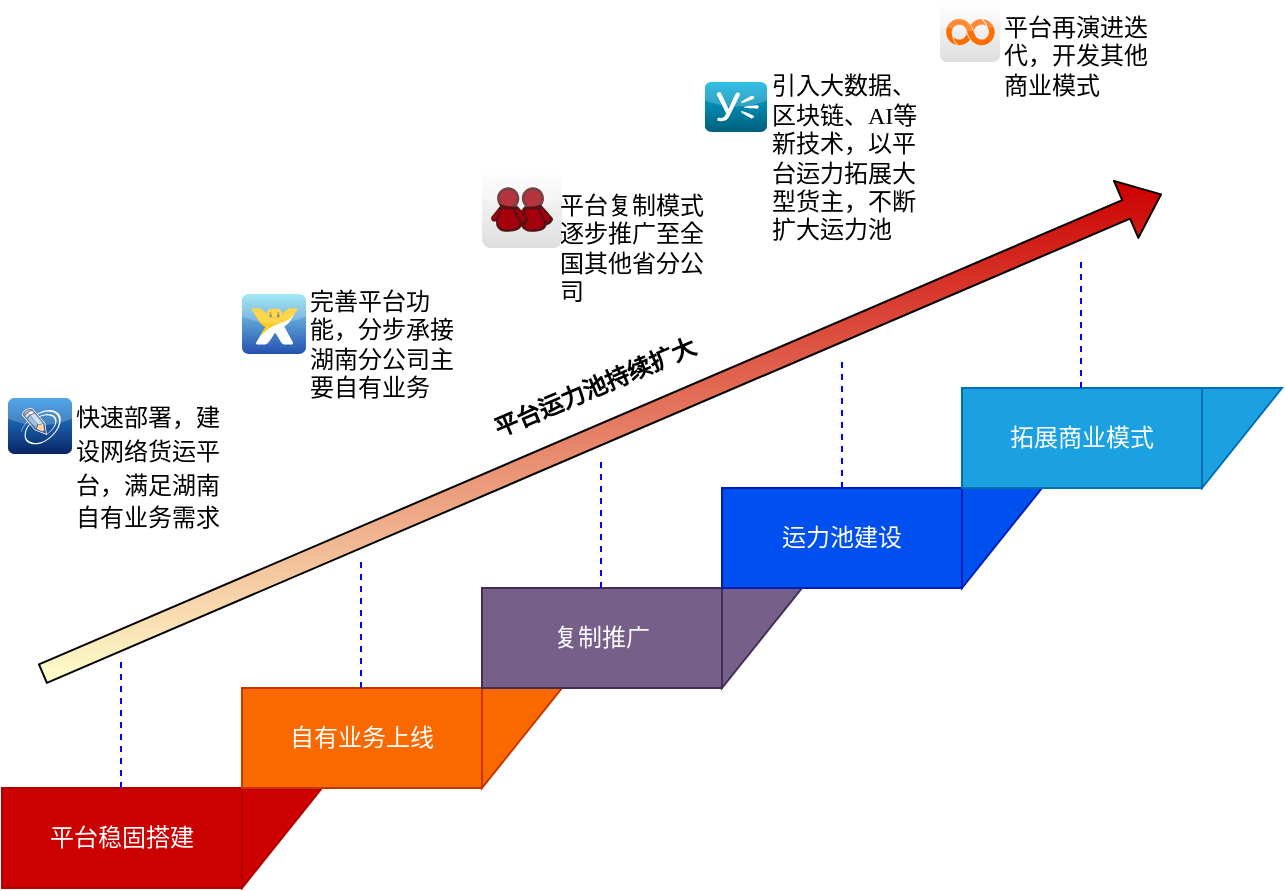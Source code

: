 <mxfile version="12.3.8" type="github" pages="1">
  <diagram id="AUFRNIZMDpevhwHJq7A-" name="第 1 页">
    <mxGraphModel dx="854" dy="463" grid="1" gridSize="10" guides="1" tooltips="1" connect="1" arrows="1" fold="1" page="1" pageScale="1" pageWidth="1169" pageHeight="827" math="0" shadow="0">
      <root>
        <mxCell id="0"/>
        <mxCell id="1" parent="0"/>
        <mxCell id="4LcxIrztmvxNG7RHcqgv-1" value="平台稳固搭建" style="rounded=0;whiteSpace=wrap;html=1;fillColor=#CC0000;strokeColor=#B20000;fontColor=#ffffff;" parent="1" vertex="1">
          <mxGeometry x="60" y="417" width="120" height="50" as="geometry"/>
        </mxCell>
        <mxCell id="4LcxIrztmvxNG7RHcqgv-3" value="" style="verticalLabelPosition=bottom;verticalAlign=top;html=1;shape=mxgraph.basic.orthogonal_triangle;direction=west;flipH=1;fillColor=#CC0000;strokeColor=#B20000;fontColor=#ffffff;" parent="1" vertex="1">
          <mxGeometry x="180" y="417" width="40" height="50" as="geometry"/>
        </mxCell>
        <mxCell id="4LcxIrztmvxNG7RHcqgv-4" value="自有业务上线" style="rounded=0;whiteSpace=wrap;html=1;fillColor=#fa6800;strokeColor=#C73500;fontColor=#ffffff;" parent="1" vertex="1">
          <mxGeometry x="180" y="367" width="120" height="50" as="geometry"/>
        </mxCell>
        <mxCell id="4LcxIrztmvxNG7RHcqgv-5" value="" style="verticalLabelPosition=bottom;verticalAlign=top;html=1;shape=mxgraph.basic.orthogonal_triangle;direction=west;flipH=1;fillColor=#fa6800;strokeColor=#C73500;fontColor=#ffffff;" parent="1" vertex="1">
          <mxGeometry x="300" y="367" width="40" height="50" as="geometry"/>
        </mxCell>
        <mxCell id="4LcxIrztmvxNG7RHcqgv-6" value="复制推广" style="rounded=0;whiteSpace=wrap;html=1;fillColor=#76608a;strokeColor=#432D57;fontColor=#ffffff;" parent="1" vertex="1">
          <mxGeometry x="300" y="317" width="120" height="50" as="geometry"/>
        </mxCell>
        <mxCell id="4LcxIrztmvxNG7RHcqgv-7" value="" style="verticalLabelPosition=bottom;verticalAlign=top;html=1;shape=mxgraph.basic.orthogonal_triangle;direction=west;flipH=1;fillColor=#76608a;strokeColor=#432D57;fontColor=#ffffff;" parent="1" vertex="1">
          <mxGeometry x="420" y="317" width="40" height="50" as="geometry"/>
        </mxCell>
        <mxCell id="4LcxIrztmvxNG7RHcqgv-8" value="运力池建设" style="rounded=0;whiteSpace=wrap;html=1;fillColor=#0050ef;strokeColor=#001DBC;fontColor=#ffffff;" parent="1" vertex="1">
          <mxGeometry x="420" y="267" width="120" height="50" as="geometry"/>
        </mxCell>
        <mxCell id="4LcxIrztmvxNG7RHcqgv-10" value="" style="endArrow=none;dashed=1;html=1;jumpSize=4;strokeColor=#0000FF;rounded=1;" parent="1" edge="1">
          <mxGeometry width="50" height="50" relative="1" as="geometry">
            <mxPoint x="119.5" y="417" as="sourcePoint"/>
            <mxPoint x="119.5" y="353" as="targetPoint"/>
          </mxGeometry>
        </mxCell>
        <mxCell id="4LcxIrztmvxNG7RHcqgv-11" value="" style="endArrow=none;dashed=1;html=1;jumpSize=4;strokeColor=#0000FF;rounded=1;" parent="1" edge="1">
          <mxGeometry width="50" height="50" relative="1" as="geometry">
            <mxPoint x="239.5" y="367" as="sourcePoint"/>
            <mxPoint x="239.5" y="303" as="targetPoint"/>
          </mxGeometry>
        </mxCell>
        <mxCell id="4LcxIrztmvxNG7RHcqgv-13" value="" style="endArrow=none;dashed=1;html=1;jumpSize=4;strokeColor=#0000FF;rounded=1;" parent="1" edge="1">
          <mxGeometry width="50" height="50" relative="1" as="geometry">
            <mxPoint x="480" y="267" as="sourcePoint"/>
            <mxPoint x="480" y="203" as="targetPoint"/>
          </mxGeometry>
        </mxCell>
        <mxCell id="4LcxIrztmvxNG7RHcqgv-14" value="" style="endArrow=none;dashed=1;html=1;jumpSize=4;strokeColor=#0000FF;rounded=1;" parent="1" edge="1">
          <mxGeometry width="50" height="50" relative="1" as="geometry">
            <mxPoint x="359.5" y="317" as="sourcePoint"/>
            <mxPoint x="359.5" y="253" as="targetPoint"/>
          </mxGeometry>
        </mxCell>
        <mxCell id="nZRihKheD_QciD9N_qgA-1" value="" style="shape=flexArrow;endArrow=classic;html=1;fillColor=#CC0000;gradientColor=#FFFFCC;" parent="1" edge="1">
          <mxGeometry width="50" height="50" relative="1" as="geometry">
            <mxPoint x="80" y="360" as="sourcePoint"/>
            <mxPoint x="640" y="120" as="targetPoint"/>
          </mxGeometry>
        </mxCell>
        <mxCell id="nZRihKheD_QciD9N_qgA-3" value="平台运力池持续扩大" style="text;html=1;strokeColor=none;fillColor=none;align=center;verticalAlign=middle;whiteSpace=wrap;rounded=0;rotation=337;fontStyle=1" parent="1" vertex="1">
          <mxGeometry x="300" y="207" width="113" height="20" as="geometry"/>
        </mxCell>
        <mxCell id="1kTx6zlzgjaiLc6cvUM6-1" value="" style="verticalLabelPosition=bottom;verticalAlign=top;html=1;shape=mxgraph.basic.orthogonal_triangle;direction=west;flipH=1;fillColor=#0050ef;strokeColor=#001DBC;fontColor=#ffffff;" vertex="1" parent="1">
          <mxGeometry x="540" y="267" width="40" height="50" as="geometry"/>
        </mxCell>
        <mxCell id="1kTx6zlzgjaiLc6cvUM6-2" value="拓展商业模式" style="rounded=0;whiteSpace=wrap;html=1;fillColor=#1ba1e2;strokeColor=#006EAF;fontColor=#ffffff;" vertex="1" parent="1">
          <mxGeometry x="540" y="217" width="120" height="50" as="geometry"/>
        </mxCell>
        <mxCell id="1kTx6zlzgjaiLc6cvUM6-3" value="" style="verticalLabelPosition=bottom;verticalAlign=top;html=1;shape=mxgraph.basic.orthogonal_triangle;direction=west;flipH=1;fillColor=#1ba1e2;strokeColor=#006EAF;fontColor=#ffffff;" vertex="1" parent="1">
          <mxGeometry x="660" y="217" width="40" height="50" as="geometry"/>
        </mxCell>
        <mxCell id="1kTx6zlzgjaiLc6cvUM6-4" value="" style="endArrow=none;dashed=1;html=1;jumpSize=4;strokeColor=#0000FF;rounded=1;" edge="1" parent="1">
          <mxGeometry width="50" height="50" relative="1" as="geometry">
            <mxPoint x="599.5" y="217" as="sourcePoint"/>
            <mxPoint x="599.5" y="153" as="targetPoint"/>
          </mxGeometry>
        </mxCell>
        <mxCell id="1kTx6zlzgjaiLc6cvUM6-6" value="" style="dashed=0;outlineConnect=0;html=1;align=center;labelPosition=center;verticalLabelPosition=bottom;verticalAlign=top;shape=mxgraph.webicons.livejournal;fillColor=#2690E5;gradientColor=#0A2463;strokeColor=#003300;fontSize=14;fontColor=#FFFFFF;" vertex="1" parent="1">
          <mxGeometry x="63" y="222" width="32" height="28" as="geometry"/>
        </mxCell>
        <mxCell id="1kTx6zlzgjaiLc6cvUM6-7" value="&lt;font color=&quot;#000000&quot;&gt;&lt;span style=&quot;font-size: 12px&quot;&gt;快速部署，建设网络货运平台，满足湖南自有业务需求&lt;/span&gt;&lt;/font&gt;" style="text;html=1;strokeColor=none;fillColor=none;align=left;verticalAlign=middle;whiteSpace=wrap;rounded=0;fontSize=14;fontColor=#FFFFFF;" vertex="1" parent="1">
          <mxGeometry x="95" y="246" width="75" height="20" as="geometry"/>
        </mxCell>
        <mxCell id="1kTx6zlzgjaiLc6cvUM6-18" value="" style="dashed=0;outlineConnect=0;html=1;align=center;labelPosition=center;verticalLabelPosition=bottom;verticalAlign=top;shape=mxgraph.webicons.wakoopa;gradientColor=#DFDEDE;strokeColor=#003300;fontSize=14;fontColor=#FFFFFF;" vertex="1" parent="1">
          <mxGeometry x="529" y="24" width="30" height="30" as="geometry"/>
        </mxCell>
        <mxCell id="1kTx6zlzgjaiLc6cvUM6-19" value="" style="dashed=0;outlineConnect=0;html=1;align=center;labelPosition=center;verticalLabelPosition=bottom;verticalAlign=top;shape=mxgraph.webicons.wix;fillColor=#8AE3F2;gradientColor=#2451B0;strokeColor=#003300;fontSize=14;fontColor=#FFFFFF;" vertex="1" parent="1">
          <mxGeometry x="180" y="170" width="32" height="30" as="geometry"/>
        </mxCell>
        <mxCell id="1kTx6zlzgjaiLc6cvUM6-20" value="" style="dashed=0;outlineConnect=0;html=1;align=center;labelPosition=center;verticalLabelPosition=bottom;verticalAlign=top;shape=mxgraph.webicons.buddymarks;gradientColor=#DFDEDE;strokeColor=#003300;fontSize=14;fontColor=#FFFFFF;" vertex="1" parent="1">
          <mxGeometry x="300" y="107" width="40" height="40" as="geometry"/>
        </mxCell>
        <mxCell id="1kTx6zlzgjaiLc6cvUM6-22" value="" style="dashed=0;outlineConnect=0;html=1;align=center;labelPosition=center;verticalLabelPosition=bottom;verticalAlign=top;shape=mxgraph.webicons.yammer;fillColor=#00AFE0;gradientColor=#005F7A;strokeColor=#003300;fontSize=14;fontColor=#FFFFFF;" vertex="1" parent="1">
          <mxGeometry x="411.5" y="64" width="31" height="25" as="geometry"/>
        </mxCell>
        <mxCell id="1kTx6zlzgjaiLc6cvUM6-23" value="完善平台功能，分步承接湖南分公司主要自有业务" style="text;html=1;strokeColor=none;fillColor=none;align=left;verticalAlign=middle;whiteSpace=wrap;rounded=0;fontSize=12;fontColor=#000000;" vertex="1" parent="1">
          <mxGeometry x="212" y="185" width="78" height="20" as="geometry"/>
        </mxCell>
        <mxCell id="1kTx6zlzgjaiLc6cvUM6-24" value="&lt;p class=&quot;MsoNormal&quot;&gt;&lt;font face=&quot;宋体&quot; style=&quot;font-size: 12px&quot;&gt;平台复制模式逐步推广至全国其他省分公司&lt;/font&gt;&lt;/p&gt;" style="text;html=1;strokeColor=none;fillColor=none;align=left;verticalAlign=middle;whiteSpace=wrap;rounded=0;fontSize=12;fontColor=#000000;" vertex="1" parent="1">
          <mxGeometry x="336.5" y="137" width="80" height="20" as="geometry"/>
        </mxCell>
        <mxCell id="1kTx6zlzgjaiLc6cvUM6-25" value="&lt;p class=&quot;MsoNormal&quot;&gt;&lt;font face=&quot;宋体&quot;&gt;引入大数据、区块链、AI等新技术，以平台运力拓展大型货主，不断扩大运力池&lt;/font&gt;&lt;br&gt;&lt;/p&gt;" style="text;html=1;strokeColor=none;fillColor=none;align=left;verticalAlign=middle;whiteSpace=wrap;rounded=0;fontSize=12;fontColor=#000000;" vertex="1" parent="1">
          <mxGeometry x="442.5" y="92" width="80" height="20" as="geometry"/>
        </mxCell>
        <mxCell id="1kTx6zlzgjaiLc6cvUM6-27" value="平台再演进迭代，开发其他商业模式" style="text;html=1;strokeColor=none;fillColor=none;align=left;verticalAlign=middle;whiteSpace=wrap;rounded=0;fontSize=12;fontColor=#000000;" vertex="1" parent="1">
          <mxGeometry x="559" y="41" width="80" height="20" as="geometry"/>
        </mxCell>
      </root>
    </mxGraphModel>
  </diagram>
</mxfile>
